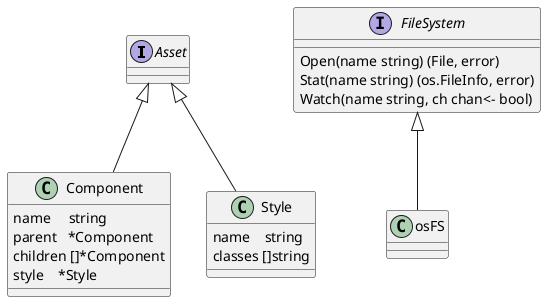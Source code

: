 @startuml
interface Asset {}
interface FileSystem {
	Open(name string) (File, error)
	Stat(name string) (os.FileInfo, error)
	Watch(name string, ch chan<- bool)
}
class osFS {

}
class Component {
	name     string
	parent   *Component
	children []*Component
	style    *Style
}
class Style {
	name    string
	classes []string
}

FileSystem <|-- osFS
Asset <|-- Component
Asset <|-- Style

@enduml